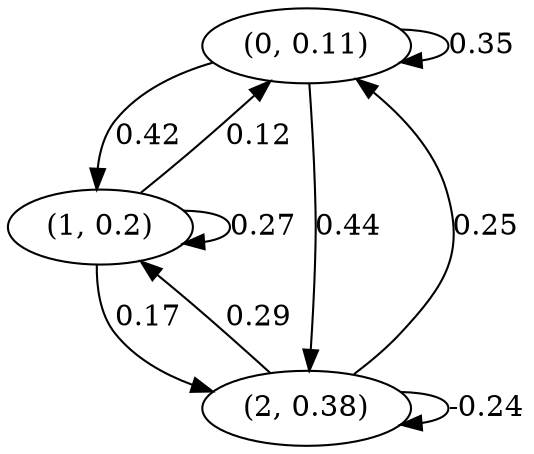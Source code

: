 digraph {
    0 [ label = "(0, 0.11)" ]
    1 [ label = "(1, 0.2)" ]
    2 [ label = "(2, 0.38)" ]
    0 -> 0 [ label = "0.35" ]
    1 -> 1 [ label = "0.27" ]
    2 -> 2 [ label = "-0.24" ]
    1 -> 0 [ label = "0.12" ]
    2 -> 0 [ label = "0.25" ]
    0 -> 1 [ label = "0.42" ]
    2 -> 1 [ label = "0.29" ]
    0 -> 2 [ label = "0.44" ]
    1 -> 2 [ label = "0.17" ]
}

